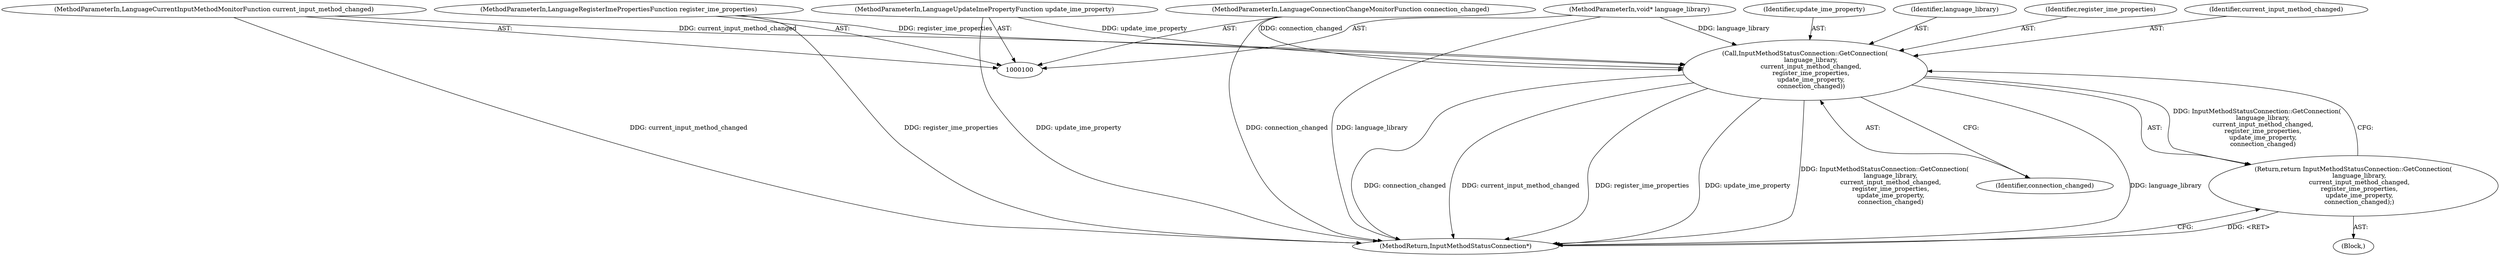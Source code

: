 digraph "1_Chrome_dc7b094a338c6c521f918f478e993f0f74bbea0d_48@pointer" {
"1000112" [label="(Call,InputMethodStatusConnection::GetConnection(\n      language_library,\n      current_input_method_changed,\n      register_ime_properties,\n      update_ime_property,\n      connection_changed))"];
"1000101" [label="(MethodParameterIn,void* language_library)"];
"1000102" [label="(MethodParameterIn,LanguageCurrentInputMethodMonitorFunction current_input_method_changed)"];
"1000103" [label="(MethodParameterIn,LanguageRegisterImePropertiesFunction register_ime_properties)"];
"1000104" [label="(MethodParameterIn,LanguageUpdateImePropertyFunction update_ime_property)"];
"1000105" [label="(MethodParameterIn,LanguageConnectionChangeMonitorFunction connection_changed)"];
"1000111" [label="(Return,return InputMethodStatusConnection::GetConnection(\n      language_library,\n      current_input_method_changed,\n      register_ime_properties,\n      update_ime_property,\n      connection_changed);)"];
"1000101" [label="(MethodParameterIn,void* language_library)"];
"1000104" [label="(MethodParameterIn,LanguageUpdateImePropertyFunction update_ime_property)"];
"1000105" [label="(MethodParameterIn,LanguageConnectionChangeMonitorFunction connection_changed)"];
"1000103" [label="(MethodParameterIn,LanguageRegisterImePropertiesFunction register_ime_properties)"];
"1000117" [label="(Identifier,connection_changed)"];
"1000116" [label="(Identifier,update_ime_property)"];
"1000102" [label="(MethodParameterIn,LanguageCurrentInputMethodMonitorFunction current_input_method_changed)"];
"1000111" [label="(Return,return InputMethodStatusConnection::GetConnection(\n      language_library,\n      current_input_method_changed,\n      register_ime_properties,\n      update_ime_property,\n      connection_changed);)"];
"1000106" [label="(Block,)"];
"1000118" [label="(MethodReturn,InputMethodStatusConnection*)"];
"1000113" [label="(Identifier,language_library)"];
"1000115" [label="(Identifier,register_ime_properties)"];
"1000112" [label="(Call,InputMethodStatusConnection::GetConnection(\n      language_library,\n      current_input_method_changed,\n      register_ime_properties,\n      update_ime_property,\n      connection_changed))"];
"1000114" [label="(Identifier,current_input_method_changed)"];
"1000112" -> "1000111"  [label="AST: "];
"1000112" -> "1000117"  [label="CFG: "];
"1000113" -> "1000112"  [label="AST: "];
"1000114" -> "1000112"  [label="AST: "];
"1000115" -> "1000112"  [label="AST: "];
"1000116" -> "1000112"  [label="AST: "];
"1000117" -> "1000112"  [label="AST: "];
"1000111" -> "1000112"  [label="CFG: "];
"1000112" -> "1000118"  [label="DDG: connection_changed"];
"1000112" -> "1000118"  [label="DDG: current_input_method_changed"];
"1000112" -> "1000118"  [label="DDG: register_ime_properties"];
"1000112" -> "1000118"  [label="DDG: update_ime_property"];
"1000112" -> "1000118"  [label="DDG: InputMethodStatusConnection::GetConnection(\n      language_library,\n      current_input_method_changed,\n      register_ime_properties,\n      update_ime_property,\n      connection_changed)"];
"1000112" -> "1000118"  [label="DDG: language_library"];
"1000112" -> "1000111"  [label="DDG: InputMethodStatusConnection::GetConnection(\n      language_library,\n      current_input_method_changed,\n      register_ime_properties,\n      update_ime_property,\n      connection_changed)"];
"1000101" -> "1000112"  [label="DDG: language_library"];
"1000102" -> "1000112"  [label="DDG: current_input_method_changed"];
"1000103" -> "1000112"  [label="DDG: register_ime_properties"];
"1000104" -> "1000112"  [label="DDG: update_ime_property"];
"1000105" -> "1000112"  [label="DDG: connection_changed"];
"1000101" -> "1000100"  [label="AST: "];
"1000101" -> "1000118"  [label="DDG: language_library"];
"1000102" -> "1000100"  [label="AST: "];
"1000102" -> "1000118"  [label="DDG: current_input_method_changed"];
"1000103" -> "1000100"  [label="AST: "];
"1000103" -> "1000118"  [label="DDG: register_ime_properties"];
"1000104" -> "1000100"  [label="AST: "];
"1000104" -> "1000118"  [label="DDG: update_ime_property"];
"1000105" -> "1000100"  [label="AST: "];
"1000105" -> "1000118"  [label="DDG: connection_changed"];
"1000111" -> "1000106"  [label="AST: "];
"1000118" -> "1000111"  [label="CFG: "];
"1000111" -> "1000118"  [label="DDG: <RET>"];
}
